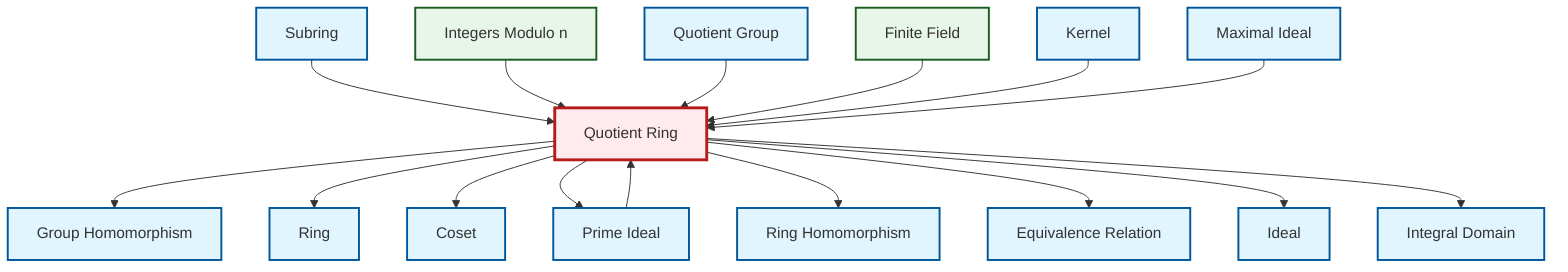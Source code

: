 graph TD
    classDef definition fill:#e1f5fe,stroke:#01579b,stroke-width:2px
    classDef theorem fill:#f3e5f5,stroke:#4a148c,stroke-width:2px
    classDef axiom fill:#fff3e0,stroke:#e65100,stroke-width:2px
    classDef example fill:#e8f5e9,stroke:#1b5e20,stroke-width:2px
    classDef current fill:#ffebee,stroke:#b71c1c,stroke-width:3px
    def-ring["Ring"]:::definition
    def-subring["Subring"]:::definition
    def-integral-domain["Integral Domain"]:::definition
    def-ring-homomorphism["Ring Homomorphism"]:::definition
    def-equivalence-relation["Equivalence Relation"]:::definition
    def-homomorphism["Group Homomorphism"]:::definition
    def-prime-ideal["Prime Ideal"]:::definition
    ex-finite-field["Finite Field"]:::example
    def-ideal["Ideal"]:::definition
    ex-quotient-integers-mod-n["Integers Modulo n"]:::example
    def-coset["Coset"]:::definition
    def-maximal-ideal["Maximal Ideal"]:::definition
    def-quotient-ring["Quotient Ring"]:::definition
    def-kernel["Kernel"]:::definition
    def-quotient-group["Quotient Group"]:::definition
    def-subring --> def-quotient-ring
    ex-quotient-integers-mod-n --> def-quotient-ring
    def-quotient-ring --> def-homomorphism
    def-quotient-ring --> def-ring
    def-prime-ideal --> def-quotient-ring
    def-quotient-ring --> def-coset
    def-quotient-group --> def-quotient-ring
    def-quotient-ring --> def-prime-ideal
    ex-finite-field --> def-quotient-ring
    def-kernel --> def-quotient-ring
    def-quotient-ring --> def-ring-homomorphism
    def-quotient-ring --> def-equivalence-relation
    def-quotient-ring --> def-ideal
    def-quotient-ring --> def-integral-domain
    def-maximal-ideal --> def-quotient-ring
    class def-quotient-ring current